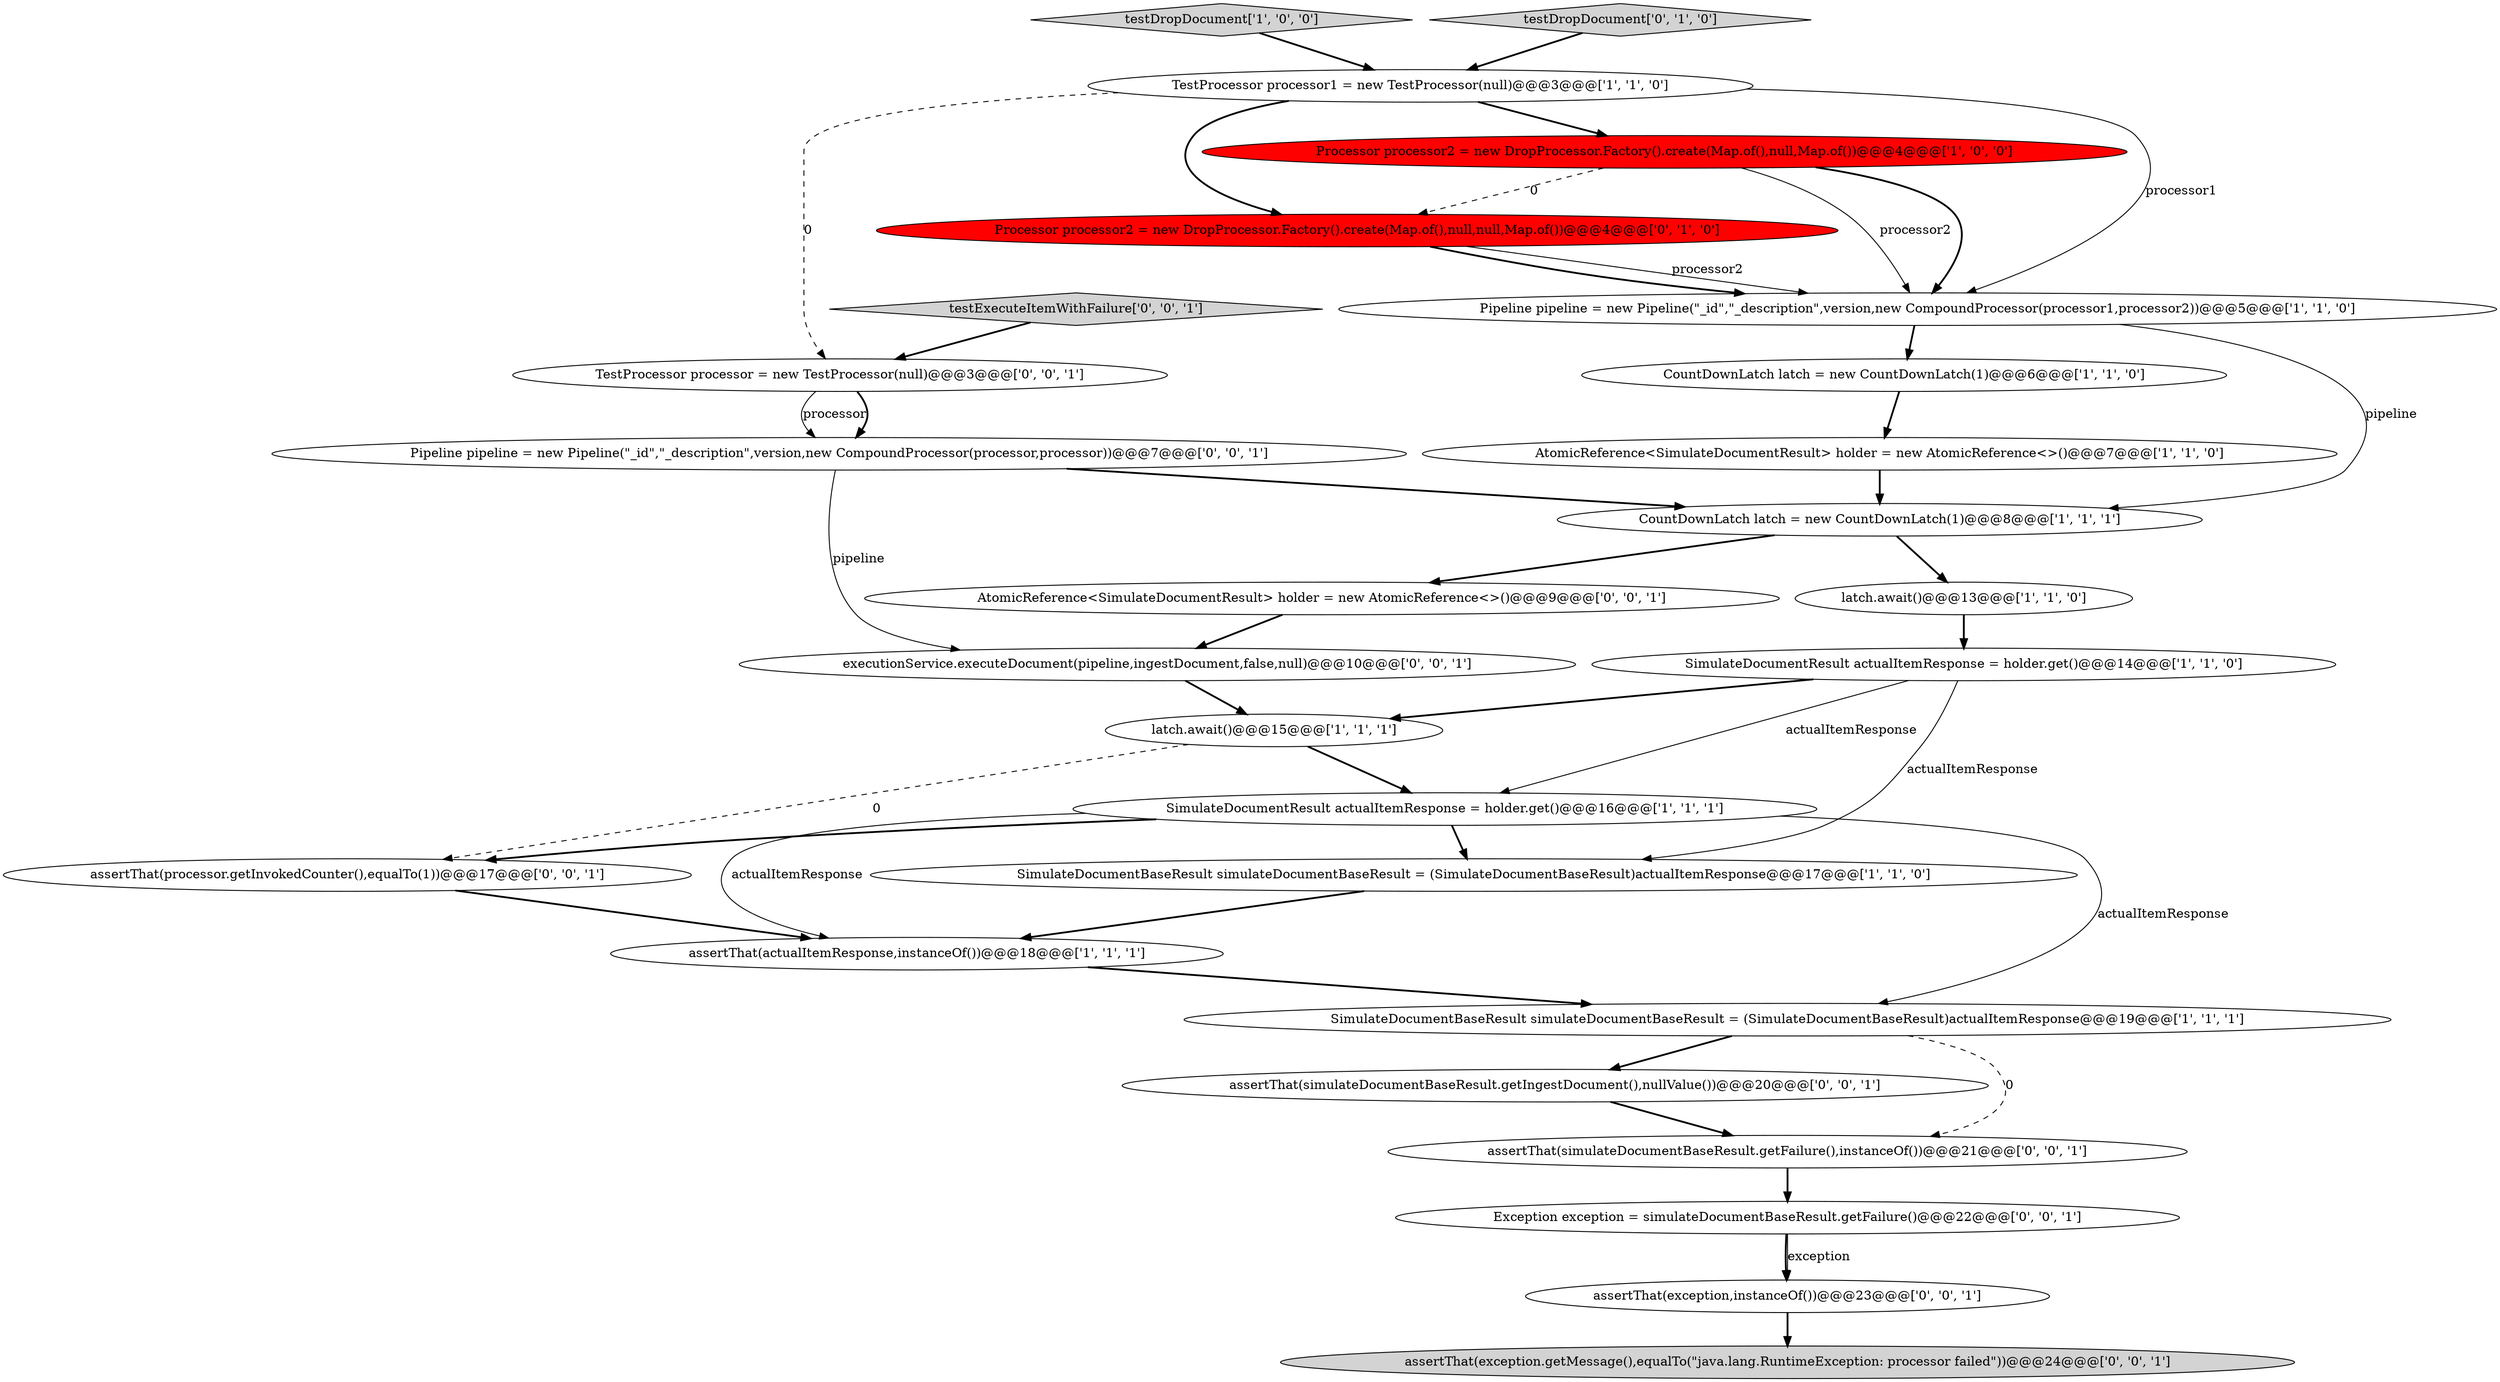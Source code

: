 digraph {
20 [style = filled, label = "assertThat(processor.getInvokedCounter(),equalTo(1))@@@17@@@['0', '0', '1']", fillcolor = white, shape = ellipse image = "AAA0AAABBB3BBB"];
25 [style = filled, label = "assertThat(exception,instanceOf())@@@23@@@['0', '0', '1']", fillcolor = white, shape = ellipse image = "AAA0AAABBB3BBB"];
13 [style = filled, label = "assertThat(actualItemResponse,instanceOf())@@@18@@@['1', '1', '1']", fillcolor = white, shape = ellipse image = "AAA0AAABBB1BBB"];
16 [style = filled, label = "Pipeline pipeline = new Pipeline(\"_id\",\"_description\",version,new CompoundProcessor(processor,processor))@@@7@@@['0', '0', '1']", fillcolor = white, shape = ellipse image = "AAA0AAABBB3BBB"];
23 [style = filled, label = "Exception exception = simulateDocumentBaseResult.getFailure()@@@22@@@['0', '0', '1']", fillcolor = white, shape = ellipse image = "AAA0AAABBB3BBB"];
5 [style = filled, label = "CountDownLatch latch = new CountDownLatch(1)@@@6@@@['1', '1', '0']", fillcolor = white, shape = ellipse image = "AAA0AAABBB1BBB"];
22 [style = filled, label = "assertThat(simulateDocumentBaseResult.getIngestDocument(),nullValue())@@@20@@@['0', '0', '1']", fillcolor = white, shape = ellipse image = "AAA0AAABBB3BBB"];
6 [style = filled, label = "Processor processor2 = new DropProcessor.Factory().create(Map.of(),null,Map.of())@@@4@@@['1', '0', '0']", fillcolor = red, shape = ellipse image = "AAA1AAABBB1BBB"];
18 [style = filled, label = "assertThat(exception.getMessage(),equalTo(\"java.lang.RuntimeException: processor failed\"))@@@24@@@['0', '0', '1']", fillcolor = lightgray, shape = ellipse image = "AAA0AAABBB3BBB"];
19 [style = filled, label = "AtomicReference<SimulateDocumentResult> holder = new AtomicReference<>()@@@9@@@['0', '0', '1']", fillcolor = white, shape = ellipse image = "AAA0AAABBB3BBB"];
1 [style = filled, label = "AtomicReference<SimulateDocumentResult> holder = new AtomicReference<>()@@@7@@@['1', '1', '0']", fillcolor = white, shape = ellipse image = "AAA0AAABBB1BBB"];
3 [style = filled, label = "testDropDocument['1', '0', '0']", fillcolor = lightgray, shape = diamond image = "AAA0AAABBB1BBB"];
2 [style = filled, label = "SimulateDocumentBaseResult simulateDocumentBaseResult = (SimulateDocumentBaseResult)actualItemResponse@@@17@@@['1', '1', '0']", fillcolor = white, shape = ellipse image = "AAA0AAABBB1BBB"];
7 [style = filled, label = "SimulateDocumentResult actualItemResponse = holder.get()@@@16@@@['1', '1', '1']", fillcolor = white, shape = ellipse image = "AAA0AAABBB1BBB"];
15 [style = filled, label = "Processor processor2 = new DropProcessor.Factory().create(Map.of(),null,null,Map.of())@@@4@@@['0', '1', '0']", fillcolor = red, shape = ellipse image = "AAA1AAABBB2BBB"];
9 [style = filled, label = "CountDownLatch latch = new CountDownLatch(1)@@@8@@@['1', '1', '1']", fillcolor = white, shape = ellipse image = "AAA0AAABBB1BBB"];
4 [style = filled, label = "TestProcessor processor1 = new TestProcessor(null)@@@3@@@['1', '1', '0']", fillcolor = white, shape = ellipse image = "AAA0AAABBB1BBB"];
12 [style = filled, label = "latch.await()@@@15@@@['1', '1', '1']", fillcolor = white, shape = ellipse image = "AAA0AAABBB1BBB"];
26 [style = filled, label = "testExecuteItemWithFailure['0', '0', '1']", fillcolor = lightgray, shape = diamond image = "AAA0AAABBB3BBB"];
8 [style = filled, label = "SimulateDocumentResult actualItemResponse = holder.get()@@@14@@@['1', '1', '0']", fillcolor = white, shape = ellipse image = "AAA0AAABBB1BBB"];
11 [style = filled, label = "SimulateDocumentBaseResult simulateDocumentBaseResult = (SimulateDocumentBaseResult)actualItemResponse@@@19@@@['1', '1', '1']", fillcolor = white, shape = ellipse image = "AAA0AAABBB1BBB"];
17 [style = filled, label = "TestProcessor processor = new TestProcessor(null)@@@3@@@['0', '0', '1']", fillcolor = white, shape = ellipse image = "AAA0AAABBB3BBB"];
14 [style = filled, label = "testDropDocument['0', '1', '0']", fillcolor = lightgray, shape = diamond image = "AAA0AAABBB2BBB"];
21 [style = filled, label = "assertThat(simulateDocumentBaseResult.getFailure(),instanceOf())@@@21@@@['0', '0', '1']", fillcolor = white, shape = ellipse image = "AAA0AAABBB3BBB"];
10 [style = filled, label = "latch.await()@@@13@@@['1', '1', '0']", fillcolor = white, shape = ellipse image = "AAA0AAABBB1BBB"];
24 [style = filled, label = "executionService.executeDocument(pipeline,ingestDocument,false,null)@@@10@@@['0', '0', '1']", fillcolor = white, shape = ellipse image = "AAA0AAABBB3BBB"];
0 [style = filled, label = "Pipeline pipeline = new Pipeline(\"_id\",\"_description\",version,new CompoundProcessor(processor1,processor2))@@@5@@@['1', '1', '0']", fillcolor = white, shape = ellipse image = "AAA0AAABBB1BBB"];
23->25 [style = bold, label=""];
24->12 [style = bold, label=""];
20->13 [style = bold, label=""];
12->20 [style = dashed, label="0"];
23->25 [style = solid, label="exception"];
26->17 [style = bold, label=""];
0->9 [style = solid, label="pipeline"];
4->17 [style = dashed, label="0"];
4->6 [style = bold, label=""];
6->0 [style = solid, label="processor2"];
4->15 [style = bold, label=""];
25->18 [style = bold, label=""];
22->21 [style = bold, label=""];
6->0 [style = bold, label=""];
7->20 [style = bold, label=""];
9->10 [style = bold, label=""];
13->11 [style = bold, label=""];
3->4 [style = bold, label=""];
12->7 [style = bold, label=""];
1->9 [style = bold, label=""];
19->24 [style = bold, label=""];
2->13 [style = bold, label=""];
8->2 [style = solid, label="actualItemResponse"];
17->16 [style = solid, label="processor"];
5->1 [style = bold, label=""];
15->0 [style = solid, label="processor2"];
10->8 [style = bold, label=""];
7->13 [style = solid, label="actualItemResponse"];
6->15 [style = dashed, label="0"];
7->2 [style = bold, label=""];
15->0 [style = bold, label=""];
8->7 [style = solid, label="actualItemResponse"];
8->12 [style = bold, label=""];
11->22 [style = bold, label=""];
9->19 [style = bold, label=""];
4->0 [style = solid, label="processor1"];
11->21 [style = dashed, label="0"];
16->24 [style = solid, label="pipeline"];
16->9 [style = bold, label=""];
17->16 [style = bold, label=""];
0->5 [style = bold, label=""];
14->4 [style = bold, label=""];
21->23 [style = bold, label=""];
7->11 [style = solid, label="actualItemResponse"];
}
